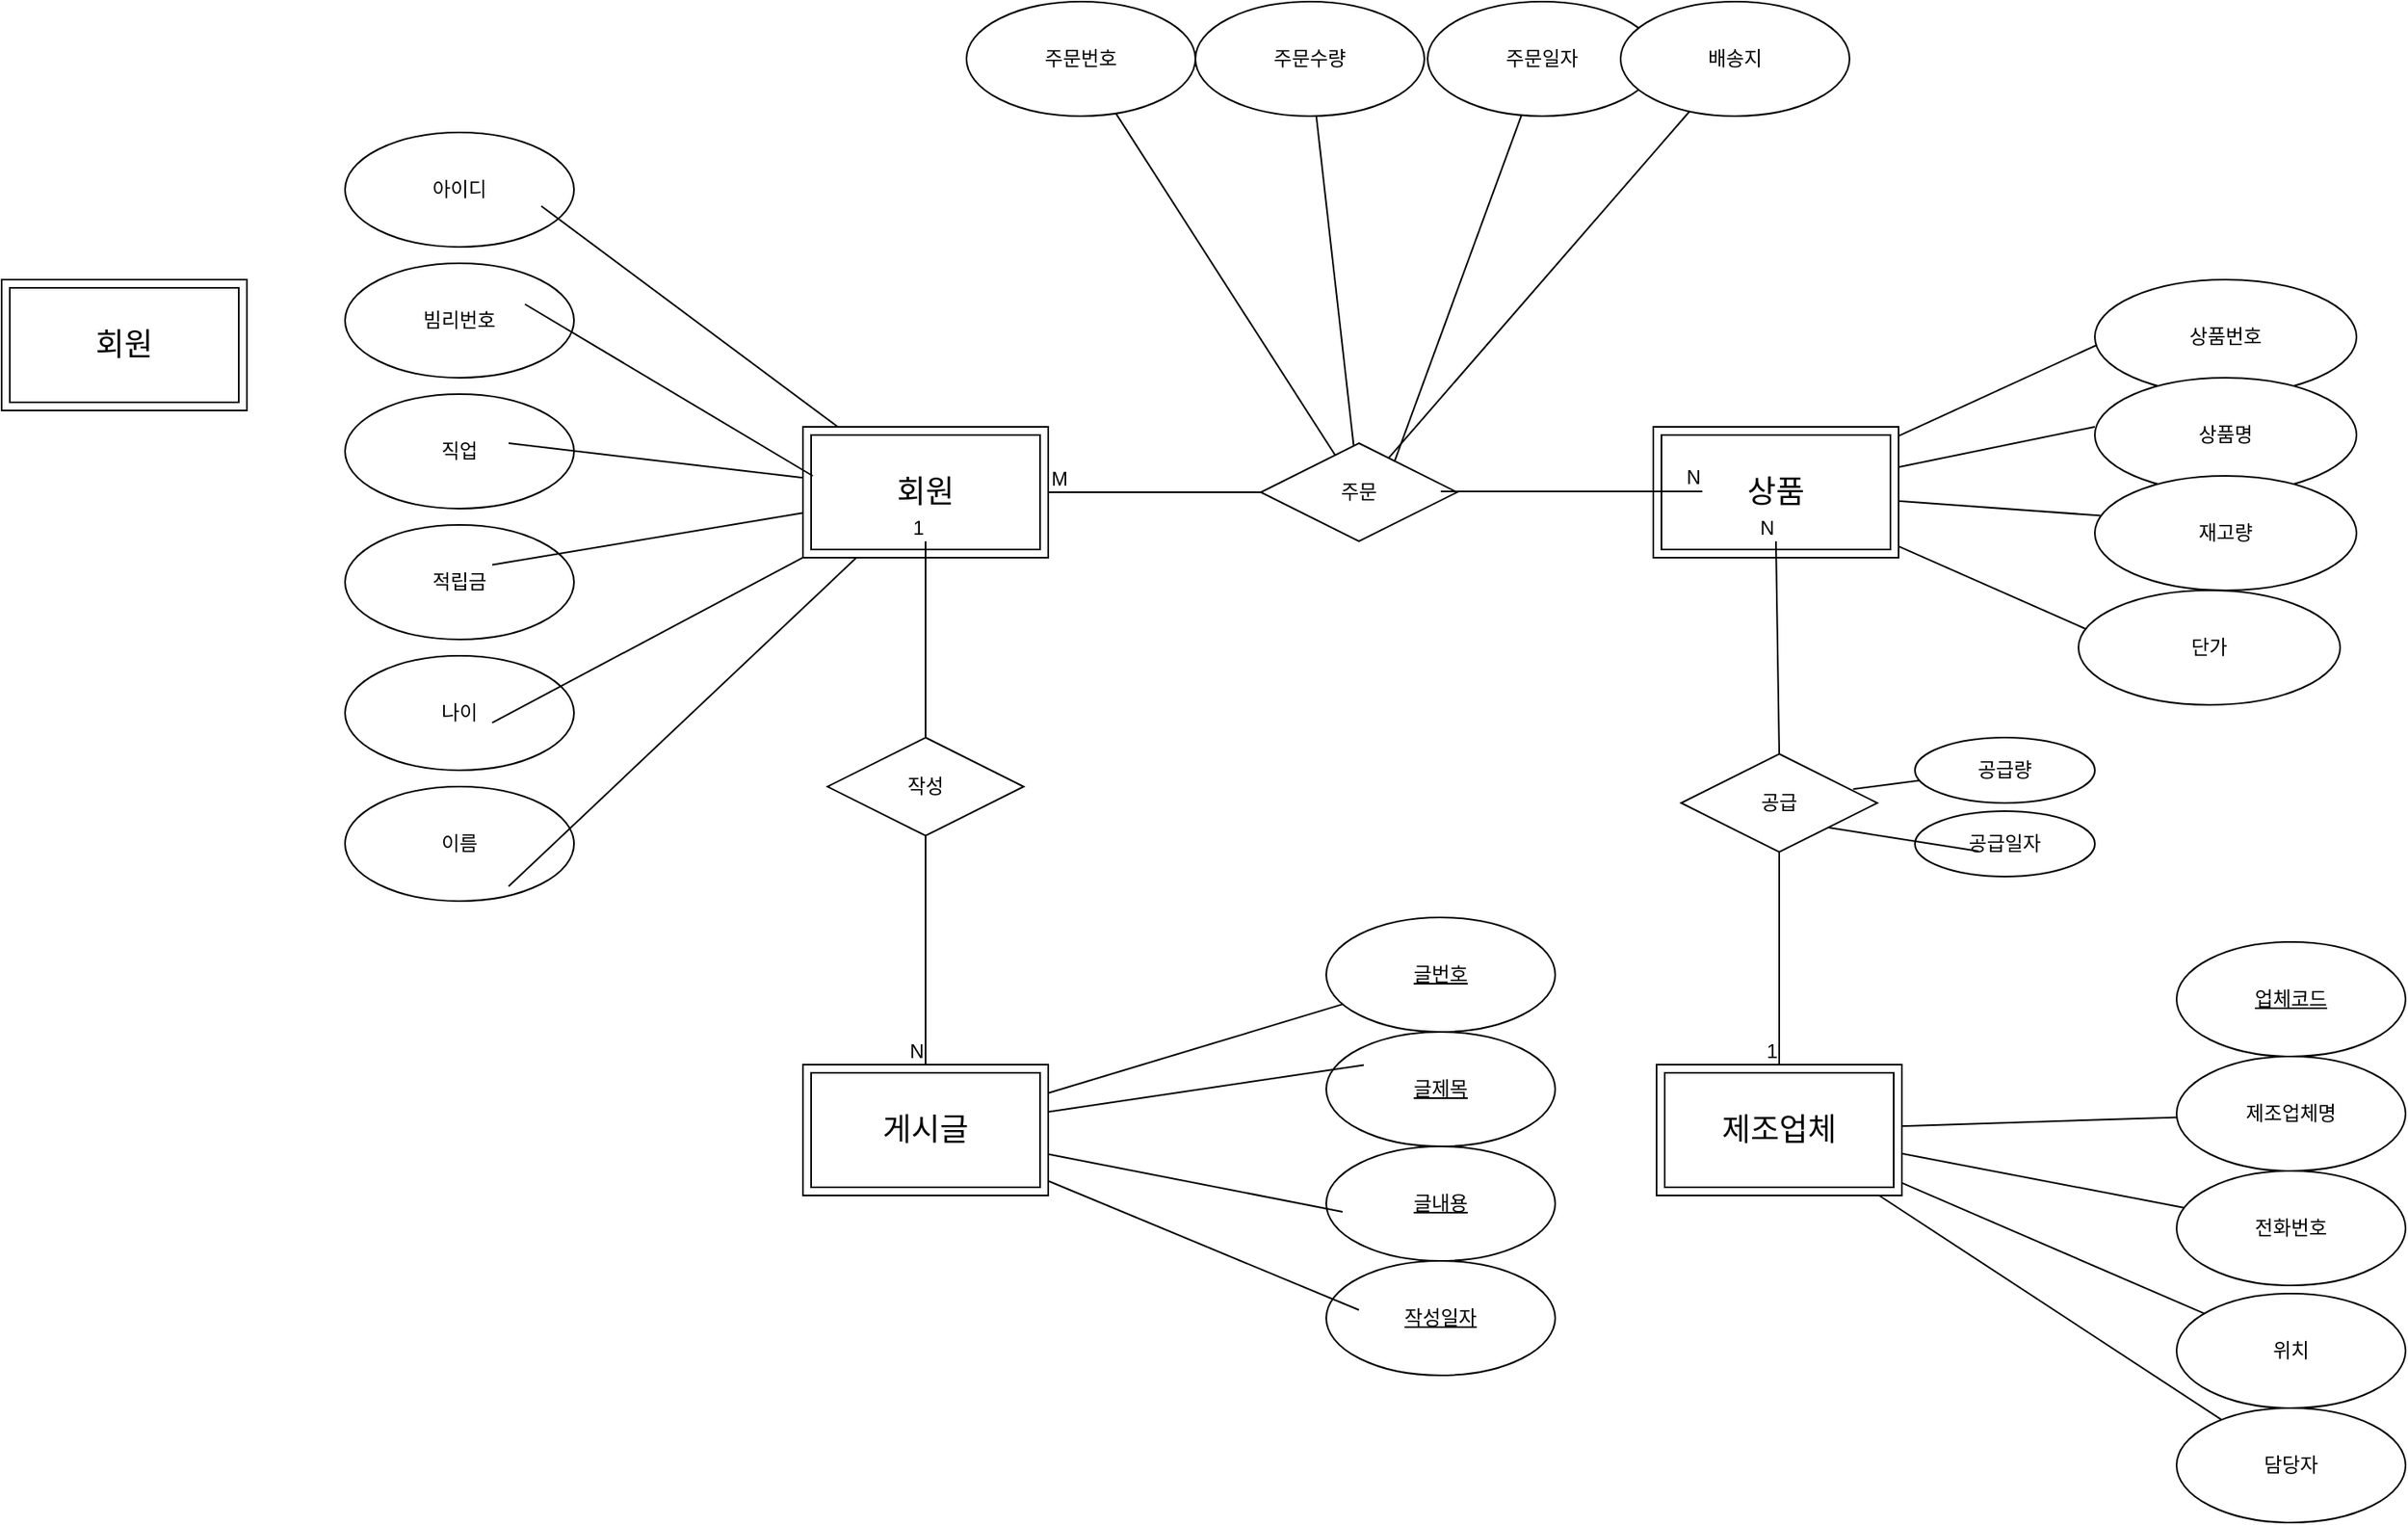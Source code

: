 <mxfile version="23.0.2" type="github">
  <diagram name="페이지-1" id="VqliikS8bwRq5gIXhK4Z">
    <mxGraphModel dx="1504" dy="2293" grid="1" gridSize="10" guides="1" tooltips="1" connect="1" arrows="1" fold="1" page="1" pageScale="1" pageWidth="827" pageHeight="1169" math="0" shadow="0">
      <root>
        <mxCell id="0" />
        <mxCell id="1" parent="0" />
        <mxCell id="z5UJz8AwhzJY6U9Kenxw-116" value="&lt;font style=&quot;font-size: 19px;&quot;&gt;회원&lt;/font&gt;" style="shape=ext;margin=3;double=1;whiteSpace=wrap;html=1;align=center;" vertex="1" parent="1">
          <mxGeometry x="190" y="200" width="150" height="80" as="geometry" />
        </mxCell>
        <mxCell id="z5UJz8AwhzJY6U9Kenxw-120" value="아이디" style="ellipse;whiteSpace=wrap;html=1;align=center;" vertex="1" parent="1">
          <mxGeometry x="-90" y="20" width="140" height="70" as="geometry" />
        </mxCell>
        <mxCell id="z5UJz8AwhzJY6U9Kenxw-121" value="빔리번호" style="ellipse;whiteSpace=wrap;html=1;align=center;" vertex="1" parent="1">
          <mxGeometry x="-90" y="100" width="140" height="70" as="geometry" />
        </mxCell>
        <mxCell id="z5UJz8AwhzJY6U9Kenxw-122" value="이름" style="ellipse;whiteSpace=wrap;html=1;align=center;" vertex="1" parent="1">
          <mxGeometry x="-90" y="420" width="140" height="70" as="geometry" />
        </mxCell>
        <mxCell id="z5UJz8AwhzJY6U9Kenxw-123" value="나이" style="ellipse;whiteSpace=wrap;html=1;align=center;" vertex="1" parent="1">
          <mxGeometry x="-90" y="340" width="140" height="70" as="geometry" />
        </mxCell>
        <mxCell id="z5UJz8AwhzJY6U9Kenxw-124" value="직업" style="ellipse;whiteSpace=wrap;html=1;align=center;" vertex="1" parent="1">
          <mxGeometry x="-90" y="180" width="140" height="70" as="geometry" />
        </mxCell>
        <mxCell id="z5UJz8AwhzJY6U9Kenxw-128" value="적립금" style="ellipse;whiteSpace=wrap;html=1;align=center;" vertex="1" parent="1">
          <mxGeometry x="-90" y="260" width="140" height="70" as="geometry" />
        </mxCell>
        <mxCell id="z5UJz8AwhzJY6U9Kenxw-134" value="" style="endArrow=none;html=1;rounded=0;" edge="1" parent="1" source="z5UJz8AwhzJY6U9Kenxw-117">
          <mxGeometry relative="1" as="geometry">
            <mxPoint x="830" y="210" as="sourcePoint" />
            <mxPoint x="992.375" y="144.871" as="targetPoint" />
          </mxGeometry>
        </mxCell>
        <mxCell id="z5UJz8AwhzJY6U9Kenxw-135" value="" style="endArrow=none;html=1;rounded=0;" edge="1" parent="1" source="z5UJz8AwhzJY6U9Kenxw-117">
          <mxGeometry relative="1" as="geometry">
            <mxPoint x="850" y="253.6" as="sourcePoint" />
            <mxPoint x="980" y="200" as="targetPoint" />
          </mxGeometry>
        </mxCell>
        <mxCell id="z5UJz8AwhzJY6U9Kenxw-136" value="" style="endArrow=none;html=1;rounded=0;" edge="1" parent="1" source="z5UJz8AwhzJY6U9Kenxw-117">
          <mxGeometry relative="1" as="geometry">
            <mxPoint x="840" y="280" as="sourcePoint" />
            <mxPoint x="983.366" y="254.277" as="targetPoint" />
          </mxGeometry>
        </mxCell>
        <mxCell id="z5UJz8AwhzJY6U9Kenxw-137" value="" style="endArrow=none;html=1;rounded=0;" edge="1" parent="1" source="z5UJz8AwhzJY6U9Kenxw-117">
          <mxGeometry relative="1" as="geometry">
            <mxPoint x="815" y="390" as="sourcePoint" />
            <mxPoint x="980" y="326" as="targetPoint" />
          </mxGeometry>
        </mxCell>
        <mxCell id="z5UJz8AwhzJY6U9Kenxw-117" value="&lt;font style=&quot;font-size: 19px;&quot;&gt;상품&lt;/font&gt;" style="shape=ext;margin=3;double=1;whiteSpace=wrap;html=1;align=center;" vertex="1" parent="1">
          <mxGeometry x="710" y="200" width="150" height="80" as="geometry" />
        </mxCell>
        <mxCell id="z5UJz8AwhzJY6U9Kenxw-139" value="&lt;font style=&quot;font-size: 19px;&quot;&gt;회원&lt;/font&gt;" style="shape=ext;margin=3;double=1;whiteSpace=wrap;html=1;align=center;" vertex="1" parent="1">
          <mxGeometry x="-300" y="110" width="150" height="80" as="geometry" />
        </mxCell>
        <mxCell id="z5UJz8AwhzJY6U9Kenxw-140" value="" style="endArrow=none;html=1;rounded=0;" edge="1" parent="1" target="z5UJz8AwhzJY6U9Kenxw-116">
          <mxGeometry relative="1" as="geometry">
            <mxPoint x="30" y="65" as="sourcePoint" />
            <mxPoint x="180" y="20" as="targetPoint" />
          </mxGeometry>
        </mxCell>
        <mxCell id="z5UJz8AwhzJY6U9Kenxw-151" value="" style="endArrow=none;html=1;rounded=0;entryX=0.04;entryY=0.375;entryDx=0;entryDy=0;entryPerimeter=0;" edge="1" parent="1" target="z5UJz8AwhzJY6U9Kenxw-116">
          <mxGeometry relative="1" as="geometry">
            <mxPoint x="20" y="125" as="sourcePoint" />
            <mxPoint x="197" y="260" as="targetPoint" />
          </mxGeometry>
        </mxCell>
        <mxCell id="z5UJz8AwhzJY6U9Kenxw-155" value="" style="endArrow=none;html=1;rounded=0;" edge="1" parent="1" target="z5UJz8AwhzJY6U9Kenxw-116">
          <mxGeometry relative="1" as="geometry">
            <mxPoint x="10" y="210" as="sourcePoint" />
            <mxPoint x="186" y="315" as="targetPoint" />
          </mxGeometry>
        </mxCell>
        <mxCell id="z5UJz8AwhzJY6U9Kenxw-156" value="" style="endArrow=none;html=1;rounded=0;" edge="1" parent="1" target="z5UJz8AwhzJY6U9Kenxw-116">
          <mxGeometry relative="1" as="geometry">
            <mxPoint y="284.41" as="sourcePoint" />
            <mxPoint x="180" y="305.41" as="targetPoint" />
          </mxGeometry>
        </mxCell>
        <mxCell id="z5UJz8AwhzJY6U9Kenxw-157" value="" style="endArrow=none;html=1;rounded=0;" edge="1" parent="1" target="z5UJz8AwhzJY6U9Kenxw-116">
          <mxGeometry relative="1" as="geometry">
            <mxPoint y="380.92" as="sourcePoint" />
            <mxPoint x="190" y="349.51" as="targetPoint" />
          </mxGeometry>
        </mxCell>
        <mxCell id="z5UJz8AwhzJY6U9Kenxw-158" value="" style="endArrow=none;html=1;rounded=0;" edge="1" parent="1" target="z5UJz8AwhzJY6U9Kenxw-116">
          <mxGeometry relative="1" as="geometry">
            <mxPoint x="10" y="481.04" as="sourcePoint" />
            <mxPoint x="200" y="380.12" as="targetPoint" />
          </mxGeometry>
        </mxCell>
        <mxCell id="z5UJz8AwhzJY6U9Kenxw-159" value="&lt;span style=&quot;font-size: 19px;&quot;&gt;제조업체&lt;/span&gt;" style="shape=ext;margin=3;double=1;whiteSpace=wrap;html=1;align=center;" vertex="1" parent="1">
          <mxGeometry x="712" y="590" width="150" height="80" as="geometry" />
        </mxCell>
        <mxCell id="z5UJz8AwhzJY6U9Kenxw-164" value="제조업체명" style="ellipse;whiteSpace=wrap;html=1;align=center;" vertex="1" parent="1">
          <mxGeometry x="1030" y="585" width="140" height="70" as="geometry" />
        </mxCell>
        <mxCell id="z5UJz8AwhzJY6U9Kenxw-165" value="전화번호" style="ellipse;whiteSpace=wrap;html=1;align=center;" vertex="1" parent="1">
          <mxGeometry x="1030" y="655" width="140" height="70" as="geometry" />
        </mxCell>
        <mxCell id="z5UJz8AwhzJY6U9Kenxw-166" value="위치&lt;br&gt;" style="ellipse;whiteSpace=wrap;html=1;align=center;" vertex="1" parent="1">
          <mxGeometry x="1030" y="730" width="140" height="70" as="geometry" />
        </mxCell>
        <mxCell id="z5UJz8AwhzJY6U9Kenxw-167" value="담당자&lt;br&gt;" style="ellipse;whiteSpace=wrap;html=1;align=center;" vertex="1" parent="1">
          <mxGeometry x="1030" y="800" width="140" height="70" as="geometry" />
        </mxCell>
        <mxCell id="z5UJz8AwhzJY6U9Kenxw-168" value="글번호" style="ellipse;whiteSpace=wrap;html=1;align=center;fontStyle=4;" vertex="1" parent="1">
          <mxGeometry x="510" y="500" width="140" height="70" as="geometry" />
        </mxCell>
        <mxCell id="z5UJz8AwhzJY6U9Kenxw-169" value="글제목" style="ellipse;whiteSpace=wrap;html=1;align=center;fontStyle=4;" vertex="1" parent="1">
          <mxGeometry x="510" y="570" width="140" height="70" as="geometry" />
        </mxCell>
        <mxCell id="z5UJz8AwhzJY6U9Kenxw-170" value="글내용" style="ellipse;whiteSpace=wrap;html=1;align=center;fontStyle=4;" vertex="1" parent="1">
          <mxGeometry x="510" y="640" width="140" height="70" as="geometry" />
        </mxCell>
        <mxCell id="z5UJz8AwhzJY6U9Kenxw-171" value="작성일자" style="ellipse;whiteSpace=wrap;html=1;align=center;fontStyle=4;" vertex="1" parent="1">
          <mxGeometry x="510" y="710" width="140" height="70" as="geometry" />
        </mxCell>
        <mxCell id="z5UJz8AwhzJY6U9Kenxw-172" value="" style="endArrow=none;html=1;rounded=0;" edge="1" parent="1" source="z5UJz8AwhzJY6U9Kenxw-162" target="z5UJz8AwhzJY6U9Kenxw-168">
          <mxGeometry relative="1" as="geometry">
            <mxPoint x="350" y="660" as="sourcePoint" />
            <mxPoint x="510" y="660" as="targetPoint" />
          </mxGeometry>
        </mxCell>
        <mxCell id="z5UJz8AwhzJY6U9Kenxw-173" value="" style="endArrow=none;html=1;rounded=0;" edge="1" parent="1" source="z5UJz8AwhzJY6U9Kenxw-162">
          <mxGeometry relative="1" as="geometry">
            <mxPoint x="350" y="689.24" as="sourcePoint" />
            <mxPoint x="533" y="590.24" as="targetPoint" />
          </mxGeometry>
        </mxCell>
        <mxCell id="z5UJz8AwhzJY6U9Kenxw-174" value="" style="endArrow=none;html=1;rounded=0;" edge="1" parent="1" source="z5UJz8AwhzJY6U9Kenxw-162">
          <mxGeometry relative="1" as="geometry">
            <mxPoint x="360" y="680" as="sourcePoint" />
            <mxPoint x="520" y="680" as="targetPoint" />
          </mxGeometry>
        </mxCell>
        <mxCell id="z5UJz8AwhzJY6U9Kenxw-175" value="" style="endArrow=none;html=1;rounded=0;" edge="1" parent="1" source="z5UJz8AwhzJY6U9Kenxw-162">
          <mxGeometry relative="1" as="geometry">
            <mxPoint x="360" y="690" as="sourcePoint" />
            <mxPoint x="530" y="740" as="targetPoint" />
          </mxGeometry>
        </mxCell>
        <mxCell id="z5UJz8AwhzJY6U9Kenxw-162" value="&lt;span style=&quot;font-size: 19px;&quot;&gt;게시글&lt;/span&gt;" style="shape=ext;margin=3;double=1;whiteSpace=wrap;html=1;align=center;" vertex="1" parent="1">
          <mxGeometry x="190" y="590" width="150" height="80" as="geometry" />
        </mxCell>
        <mxCell id="z5UJz8AwhzJY6U9Kenxw-177" value="" style="endArrow=none;html=1;rounded=0;" edge="1" parent="1" source="z5UJz8AwhzJY6U9Kenxw-164" target="z5UJz8AwhzJY6U9Kenxw-159">
          <mxGeometry relative="1" as="geometry">
            <mxPoint x="548" y="610" as="sourcePoint" />
            <mxPoint x="708" y="610" as="targetPoint" />
          </mxGeometry>
        </mxCell>
        <mxCell id="z5UJz8AwhzJY6U9Kenxw-178" value="" style="endArrow=none;html=1;rounded=0;" edge="1" parent="1" source="z5UJz8AwhzJY6U9Kenxw-165" target="z5UJz8AwhzJY6U9Kenxw-159">
          <mxGeometry relative="1" as="geometry">
            <mxPoint x="548" y="670" as="sourcePoint" />
            <mxPoint x="708" y="704" as="targetPoint" />
          </mxGeometry>
        </mxCell>
        <mxCell id="z5UJz8AwhzJY6U9Kenxw-179" value="" style="endArrow=none;html=1;rounded=0;" edge="1" parent="1" source="z5UJz8AwhzJY6U9Kenxw-166" target="z5UJz8AwhzJY6U9Kenxw-159">
          <mxGeometry relative="1" as="geometry">
            <mxPoint x="538" y="736" as="sourcePoint" />
            <mxPoint x="698" y="770" as="targetPoint" />
          </mxGeometry>
        </mxCell>
        <mxCell id="z5UJz8AwhzJY6U9Kenxw-180" value="" style="endArrow=none;html=1;rounded=0;" edge="1" parent="1" source="z5UJz8AwhzJY6U9Kenxw-167" target="z5UJz8AwhzJY6U9Kenxw-159">
          <mxGeometry relative="1" as="geometry">
            <mxPoint x="538" y="808" as="sourcePoint" />
            <mxPoint x="698" y="842" as="targetPoint" />
          </mxGeometry>
        </mxCell>
        <mxCell id="z5UJz8AwhzJY6U9Kenxw-185" value="업체코드" style="ellipse;whiteSpace=wrap;html=1;align=center;fontStyle=4;" vertex="1" parent="1">
          <mxGeometry x="1030" y="515" width="140" height="70" as="geometry" />
        </mxCell>
        <mxCell id="z5UJz8AwhzJY6U9Kenxw-186" value="상품번호" style="ellipse;whiteSpace=wrap;html=1;align=center;" vertex="1" parent="1">
          <mxGeometry x="980" y="110" width="160" height="70" as="geometry" />
        </mxCell>
        <mxCell id="z5UJz8AwhzJY6U9Kenxw-187" value="상품명" style="ellipse;whiteSpace=wrap;html=1;align=center;" vertex="1" parent="1">
          <mxGeometry x="980" y="170" width="160" height="70" as="geometry" />
        </mxCell>
        <mxCell id="z5UJz8AwhzJY6U9Kenxw-188" value="재고량" style="ellipse;whiteSpace=wrap;html=1;align=center;" vertex="1" parent="1">
          <mxGeometry x="980" y="230" width="160" height="70" as="geometry" />
        </mxCell>
        <mxCell id="z5UJz8AwhzJY6U9Kenxw-189" value="단가&lt;br&gt;" style="ellipse;whiteSpace=wrap;html=1;align=center;" vertex="1" parent="1">
          <mxGeometry x="970" y="300" width="160" height="70" as="geometry" />
        </mxCell>
        <mxCell id="z5UJz8AwhzJY6U9Kenxw-190" value="주문" style="shape=rhombus;perimeter=rhombusPerimeter;whiteSpace=wrap;html=1;align=center;" vertex="1" parent="1">
          <mxGeometry x="470" y="210" width="120" height="60" as="geometry" />
        </mxCell>
        <mxCell id="z5UJz8AwhzJY6U9Kenxw-197" value="" style="endArrow=none;html=1;rounded=0;" edge="1" parent="1">
          <mxGeometry relative="1" as="geometry">
            <mxPoint x="580" y="239.47" as="sourcePoint" />
            <mxPoint x="740" y="239.47" as="targetPoint" />
          </mxGeometry>
        </mxCell>
        <mxCell id="z5UJz8AwhzJY6U9Kenxw-198" value="N" style="resizable=0;html=1;whiteSpace=wrap;align=right;verticalAlign=bottom;" connectable="0" vertex="1" parent="z5UJz8AwhzJY6U9Kenxw-197">
          <mxGeometry x="1" relative="1" as="geometry" />
        </mxCell>
        <mxCell id="z5UJz8AwhzJY6U9Kenxw-199" value="" style="endArrow=none;html=1;rounded=0;" edge="1" parent="1" target="z5UJz8AwhzJY6U9Kenxw-190">
          <mxGeometry relative="1" as="geometry">
            <mxPoint x="340" y="240" as="sourcePoint" />
            <mxPoint x="500" y="240" as="targetPoint" />
          </mxGeometry>
        </mxCell>
        <mxCell id="z5UJz8AwhzJY6U9Kenxw-200" value="M" style="resizable=0;html=1;whiteSpace=wrap;align=left;verticalAlign=bottom;" connectable="0" vertex="1" parent="z5UJz8AwhzJY6U9Kenxw-199">
          <mxGeometry x="-1" relative="1" as="geometry" />
        </mxCell>
        <mxCell id="z5UJz8AwhzJY6U9Kenxw-204" value="공급" style="shape=rhombus;perimeter=rhombusPerimeter;whiteSpace=wrap;html=1;align=center;" vertex="1" parent="1">
          <mxGeometry x="727" y="400" width="120" height="60" as="geometry" />
        </mxCell>
        <mxCell id="z5UJz8AwhzJY6U9Kenxw-205" value="" style="endArrow=none;html=1;rounded=0;exitX=0.5;exitY=0;exitDx=0;exitDy=0;" edge="1" parent="1" source="z5UJz8AwhzJY6U9Kenxw-204">
          <mxGeometry relative="1" as="geometry">
            <mxPoint x="702" y="340" as="sourcePoint" />
            <mxPoint x="785" y="270" as="targetPoint" />
          </mxGeometry>
        </mxCell>
        <mxCell id="z5UJz8AwhzJY6U9Kenxw-206" value="N" style="resizable=0;html=1;whiteSpace=wrap;align=right;verticalAlign=bottom;" connectable="0" vertex="1" parent="z5UJz8AwhzJY6U9Kenxw-205">
          <mxGeometry x="1" relative="1" as="geometry" />
        </mxCell>
        <mxCell id="z5UJz8AwhzJY6U9Kenxw-209" value="" style="endArrow=none;html=1;rounded=0;entryX=0.5;entryY=0;entryDx=0;entryDy=0;exitX=0.5;exitY=1;exitDx=0;exitDy=0;" edge="1" parent="1" source="z5UJz8AwhzJY6U9Kenxw-204" target="z5UJz8AwhzJY6U9Kenxw-159">
          <mxGeometry relative="1" as="geometry">
            <mxPoint x="730" y="510" as="sourcePoint" />
            <mxPoint x="890" y="510" as="targetPoint" />
          </mxGeometry>
        </mxCell>
        <mxCell id="z5UJz8AwhzJY6U9Kenxw-210" value="1" style="resizable=0;html=1;whiteSpace=wrap;align=right;verticalAlign=bottom;" connectable="0" vertex="1" parent="z5UJz8AwhzJY6U9Kenxw-209">
          <mxGeometry x="1" relative="1" as="geometry" />
        </mxCell>
        <mxCell id="z5UJz8AwhzJY6U9Kenxw-211" value="공급량" style="ellipse;whiteSpace=wrap;html=1;align=center;" vertex="1" parent="1">
          <mxGeometry x="870" y="390" width="110" height="40" as="geometry" />
        </mxCell>
        <mxCell id="z5UJz8AwhzJY6U9Kenxw-213" value="공급일자" style="ellipse;whiteSpace=wrap;html=1;align=center;" vertex="1" parent="1">
          <mxGeometry x="870" y="435" width="110" height="40" as="geometry" />
        </mxCell>
        <mxCell id="z5UJz8AwhzJY6U9Kenxw-215" value="" style="endArrow=none;html=1;rounded=0;exitX=0.877;exitY=0.358;exitDx=0;exitDy=0;exitPerimeter=0;" edge="1" parent="1" source="z5UJz8AwhzJY6U9Kenxw-204" target="z5UJz8AwhzJY6U9Kenxw-211">
          <mxGeometry relative="1" as="geometry">
            <mxPoint x="810" y="428.46" as="sourcePoint" />
            <mxPoint x="970" y="428.46" as="targetPoint" />
          </mxGeometry>
        </mxCell>
        <mxCell id="z5UJz8AwhzJY6U9Kenxw-216" value="" style="endArrow=none;html=1;rounded=0;exitX=1;exitY=1;exitDx=0;exitDy=0;" edge="1" parent="1" source="z5UJz8AwhzJY6U9Kenxw-204">
          <mxGeometry relative="1" as="geometry">
            <mxPoint x="845" y="470" as="sourcePoint" />
            <mxPoint x="909" y="459.54" as="targetPoint" />
          </mxGeometry>
        </mxCell>
        <mxCell id="z5UJz8AwhzJY6U9Kenxw-217" value="주문번호" style="ellipse;whiteSpace=wrap;html=1;align=center;" vertex="1" parent="1">
          <mxGeometry x="290" y="-60" width="140" height="70" as="geometry" />
        </mxCell>
        <mxCell id="z5UJz8AwhzJY6U9Kenxw-218" value="주문일자" style="ellipse;whiteSpace=wrap;html=1;align=center;" vertex="1" parent="1">
          <mxGeometry x="572" y="-60" width="140" height="70" as="geometry" />
        </mxCell>
        <mxCell id="z5UJz8AwhzJY6U9Kenxw-219" value="주문수량" style="ellipse;whiteSpace=wrap;html=1;align=center;" vertex="1" parent="1">
          <mxGeometry x="430" y="-60" width="140" height="70" as="geometry" />
        </mxCell>
        <mxCell id="z5UJz8AwhzJY6U9Kenxw-220" value="배송지" style="ellipse;whiteSpace=wrap;html=1;align=center;" vertex="1" parent="1">
          <mxGeometry x="690" y="-60" width="140" height="70" as="geometry" />
        </mxCell>
        <mxCell id="z5UJz8AwhzJY6U9Kenxw-221" value="작성" style="shape=rhombus;perimeter=rhombusPerimeter;whiteSpace=wrap;html=1;align=center;" vertex="1" parent="1">
          <mxGeometry x="205" y="390" width="120" height="60" as="geometry" />
        </mxCell>
        <mxCell id="z5UJz8AwhzJY6U9Kenxw-222" value="" style="endArrow=none;html=1;rounded=0;exitX=0.5;exitY=0;exitDx=0;exitDy=0;" edge="1" parent="1" source="z5UJz8AwhzJY6U9Kenxw-221">
          <mxGeometry relative="1" as="geometry">
            <mxPoint x="230" y="350" as="sourcePoint" />
            <mxPoint x="265" y="270" as="targetPoint" />
          </mxGeometry>
        </mxCell>
        <mxCell id="z5UJz8AwhzJY6U9Kenxw-223" value="1" style="resizable=0;html=1;whiteSpace=wrap;align=right;verticalAlign=bottom;" connectable="0" vertex="1" parent="z5UJz8AwhzJY6U9Kenxw-222">
          <mxGeometry x="1" relative="1" as="geometry" />
        </mxCell>
        <mxCell id="z5UJz8AwhzJY6U9Kenxw-224" value="" style="endArrow=none;html=1;rounded=0;" edge="1" parent="1" source="z5UJz8AwhzJY6U9Kenxw-221" target="z5UJz8AwhzJY6U9Kenxw-162">
          <mxGeometry relative="1" as="geometry">
            <mxPoint x="280" y="454.29" as="sourcePoint" />
            <mxPoint x="440" y="454.29" as="targetPoint" />
          </mxGeometry>
        </mxCell>
        <mxCell id="z5UJz8AwhzJY6U9Kenxw-225" value="N" style="resizable=0;html=1;whiteSpace=wrap;align=right;verticalAlign=bottom;" connectable="0" vertex="1" parent="z5UJz8AwhzJY6U9Kenxw-224">
          <mxGeometry x="1" relative="1" as="geometry" />
        </mxCell>
        <mxCell id="z5UJz8AwhzJY6U9Kenxw-226" value="" style="endArrow=none;html=1;rounded=0;" edge="1" parent="1" source="z5UJz8AwhzJY6U9Kenxw-217" target="z5UJz8AwhzJY6U9Kenxw-190">
          <mxGeometry relative="1" as="geometry">
            <mxPoint x="370" y="100" as="sourcePoint" />
            <mxPoint x="530" y="100" as="targetPoint" />
          </mxGeometry>
        </mxCell>
        <mxCell id="z5UJz8AwhzJY6U9Kenxw-227" value="" style="endArrow=none;html=1;rounded=0;" edge="1" parent="1" source="z5UJz8AwhzJY6U9Kenxw-219" target="z5UJz8AwhzJY6U9Kenxw-190">
          <mxGeometry relative="1" as="geometry">
            <mxPoint x="469.69" y="-19.29" as="sourcePoint" />
            <mxPoint x="603.69" y="189.71" as="targetPoint" />
          </mxGeometry>
        </mxCell>
        <mxCell id="z5UJz8AwhzJY6U9Kenxw-228" value="" style="endArrow=none;html=1;rounded=0;" edge="1" parent="1" source="z5UJz8AwhzJY6U9Kenxw-220" target="z5UJz8AwhzJY6U9Kenxw-190">
          <mxGeometry relative="1" as="geometry">
            <mxPoint x="770" y="90" as="sourcePoint" />
            <mxPoint x="579.25" y="235.46" as="targetPoint" />
          </mxGeometry>
        </mxCell>
        <mxCell id="z5UJz8AwhzJY6U9Kenxw-229" value="" style="endArrow=none;html=1;rounded=0;entryX=0.681;entryY=0.188;entryDx=0;entryDy=0;entryPerimeter=0;" edge="1" parent="1" source="z5UJz8AwhzJY6U9Kenxw-218" target="z5UJz8AwhzJY6U9Kenxw-190">
          <mxGeometry relative="1" as="geometry">
            <mxPoint x="689.9" y="-0.07" as="sourcePoint" />
            <mxPoint x="532.15" y="227.39" as="targetPoint" />
          </mxGeometry>
        </mxCell>
      </root>
    </mxGraphModel>
  </diagram>
</mxfile>
